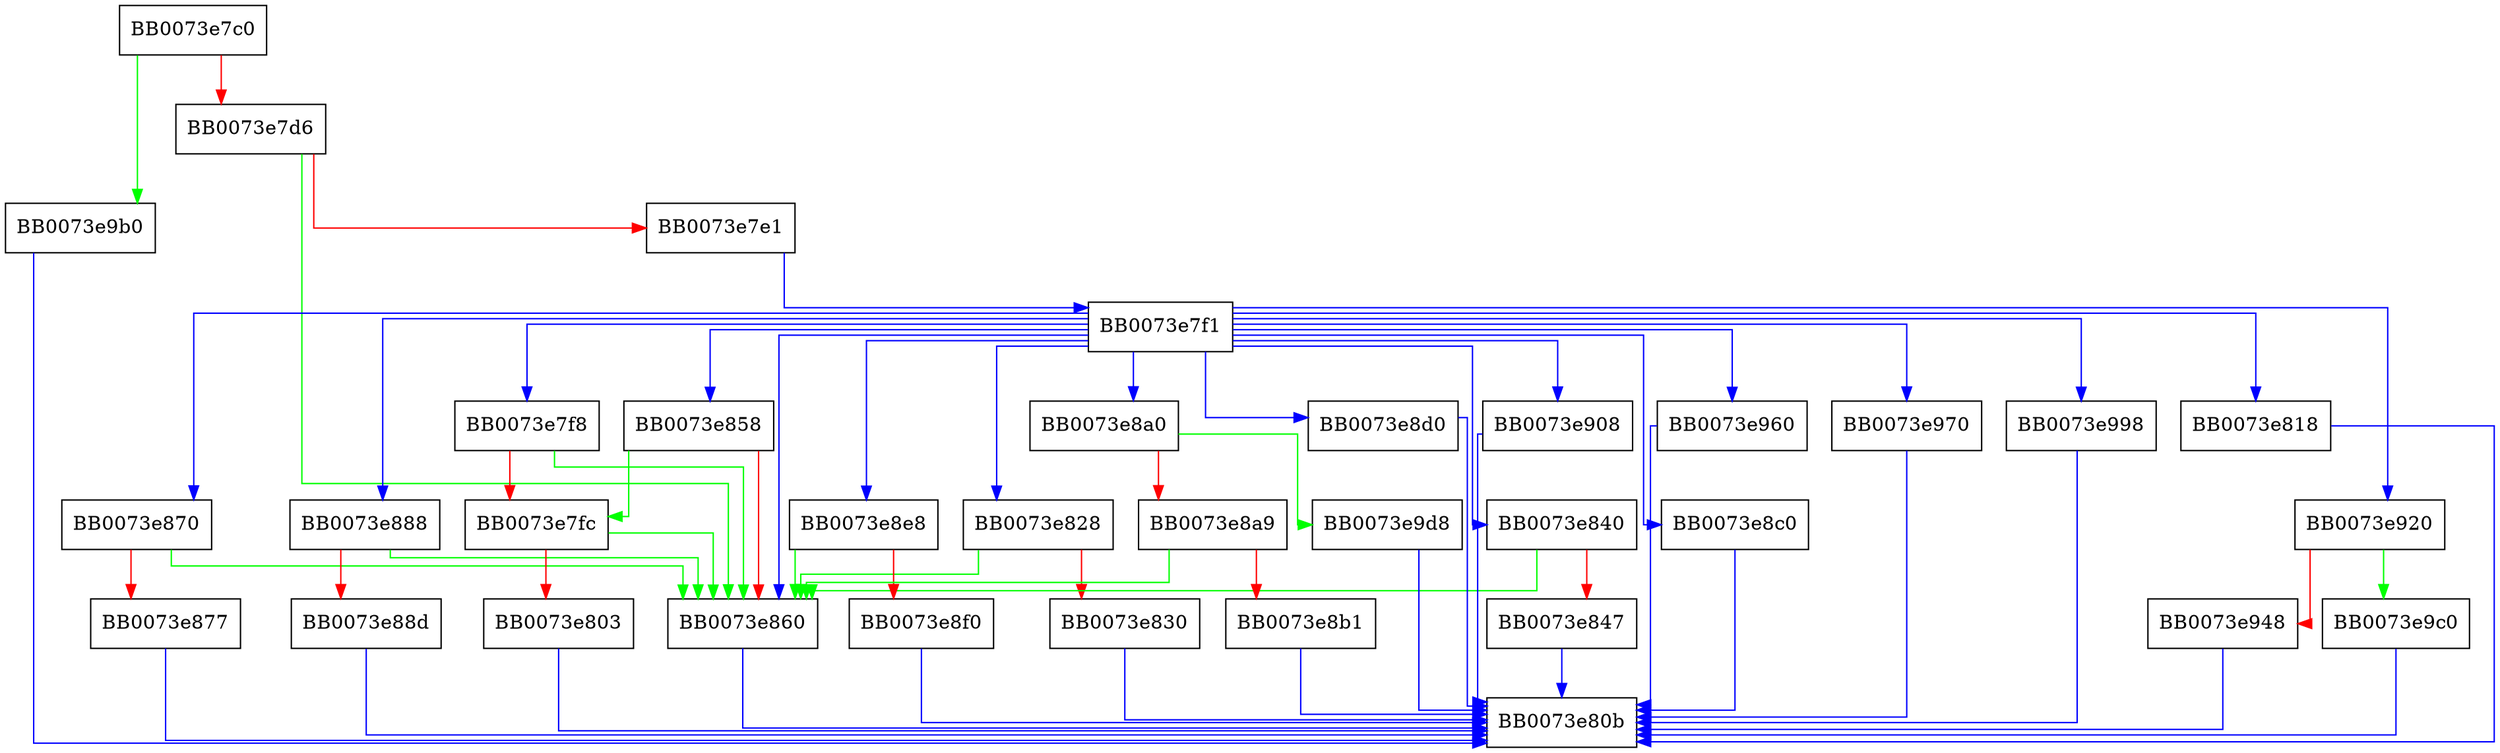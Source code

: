 digraph pkey_dh_ctrl {
  node [shape="box"];
  graph [splines=ortho];
  BB0073e7c0 -> BB0073e9b0 [color="green"];
  BB0073e7c0 -> BB0073e7d6 [color="red"];
  BB0073e7d6 -> BB0073e860 [color="green"];
  BB0073e7d6 -> BB0073e7e1 [color="red"];
  BB0073e7e1 -> BB0073e7f1 [color="blue"];
  BB0073e7f1 -> BB0073e828 [color="blue"];
  BB0073e7f1 -> BB0073e840 [color="blue"];
  BB0073e7f1 -> BB0073e858 [color="blue"];
  BB0073e7f1 -> BB0073e870 [color="blue"];
  BB0073e7f1 -> BB0073e888 [color="blue"];
  BB0073e7f1 -> BB0073e8a0 [color="blue"];
  BB0073e7f1 -> BB0073e8c0 [color="blue"];
  BB0073e7f1 -> BB0073e8d0 [color="blue"];
  BB0073e7f1 -> BB0073e8e8 [color="blue"];
  BB0073e7f1 -> BB0073e908 [color="blue"];
  BB0073e7f1 -> BB0073e920 [color="blue"];
  BB0073e7f1 -> BB0073e960 [color="blue"];
  BB0073e7f1 -> BB0073e970 [color="blue"];
  BB0073e7f1 -> BB0073e998 [color="blue"];
  BB0073e7f1 -> BB0073e7f8 [color="blue"];
  BB0073e7f1 -> BB0073e818 [color="blue"];
  BB0073e7f1 -> BB0073e860 [color="blue"];
  BB0073e7f8 -> BB0073e860 [color="green"];
  BB0073e7f8 -> BB0073e7fc [color="red"];
  BB0073e7fc -> BB0073e860 [color="green"];
  BB0073e7fc -> BB0073e803 [color="red"];
  BB0073e803 -> BB0073e80b [color="blue"];
  BB0073e818 -> BB0073e80b [color="blue"];
  BB0073e828 -> BB0073e860 [color="green"];
  BB0073e828 -> BB0073e830 [color="red"];
  BB0073e830 -> BB0073e80b [color="blue"];
  BB0073e840 -> BB0073e860 [color="green"];
  BB0073e840 -> BB0073e847 [color="red"];
  BB0073e847 -> BB0073e80b [color="blue"];
  BB0073e858 -> BB0073e7fc [color="green"];
  BB0073e858 -> BB0073e860 [color="red"];
  BB0073e860 -> BB0073e80b [color="blue"];
  BB0073e870 -> BB0073e860 [color="green"];
  BB0073e870 -> BB0073e877 [color="red"];
  BB0073e877 -> BB0073e80b [color="blue"];
  BB0073e888 -> BB0073e860 [color="green"];
  BB0073e888 -> BB0073e88d [color="red"];
  BB0073e88d -> BB0073e80b [color="blue"];
  BB0073e8a0 -> BB0073e9d8 [color="green"];
  BB0073e8a0 -> BB0073e8a9 [color="red"];
  BB0073e8a9 -> BB0073e860 [color="green"];
  BB0073e8a9 -> BB0073e8b1 [color="red"];
  BB0073e8b1 -> BB0073e80b [color="blue"];
  BB0073e8c0 -> BB0073e80b [color="blue"];
  BB0073e8d0 -> BB0073e80b [color="blue"];
  BB0073e8e8 -> BB0073e860 [color="green"];
  BB0073e8e8 -> BB0073e8f0 [color="red"];
  BB0073e8f0 -> BB0073e80b [color="blue"];
  BB0073e908 -> BB0073e80b [color="blue"];
  BB0073e920 -> BB0073e9c0 [color="green"];
  BB0073e920 -> BB0073e948 [color="red"];
  BB0073e948 -> BB0073e80b [color="blue"];
  BB0073e960 -> BB0073e80b [color="blue"];
  BB0073e970 -> BB0073e80b [color="blue"];
  BB0073e998 -> BB0073e80b [color="blue"];
  BB0073e9b0 -> BB0073e80b [color="blue"];
  BB0073e9c0 -> BB0073e80b [color="blue"];
  BB0073e9d8 -> BB0073e80b [color="blue"];
}